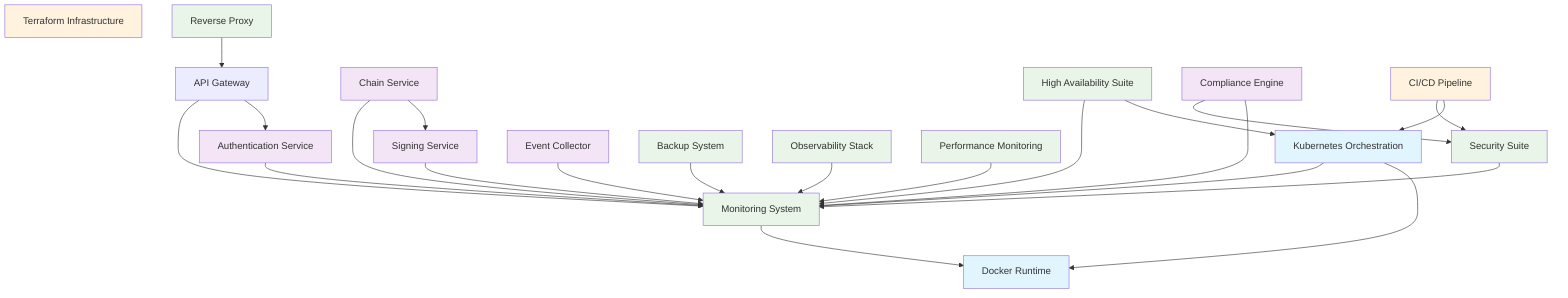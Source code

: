 graph TD
    %% Core Infrastructure
    docker["Docker Runtime"]
    monitoring["Monitoring System"] 
    terraform["Terraform Infrastructure"]
    
    %% Security Layer
    auth["Authentication Service"]
    signer["Signing Service"] 
    security["Security Suite"]
    
    %% Platform Services
    kubernetes["Kubernetes Orchestration"]
    api-gateway["API Gateway"]
    reverse-proxy["Reverse Proxy"]
    
    %% Data Services
    chain["Chain Service"]
    collector["Event Collector"]
    backup["Backup System"]
    
    %% Operations
    observability["Observability Stack"]
    performance["Performance Monitoring"]
    high-availability["High Availability Suite"]
    compliance["Compliance Engine"]
    cicd["CI/CD Pipeline"]
    
    %% Dependencies
    monitoring --> docker
    auth --> monitoring
    signer --> monitoring
    security --> monitoring
    backup --> monitoring
    performance --> monitoring
    
    api-gateway --> auth
    api-gateway --> monitoring
    
    reverse-proxy --> api-gateway
    
    kubernetes --> docker
    kubernetes --> monitoring
    
    chain --> signer
    chain --> monitoring
    
    collector --> monitoring
    
    observability --> monitoring
    
    high-availability --> kubernetes
    high-availability --> monitoring
    
    compliance --> monitoring
    compliance --> security
    
    cicd --> kubernetes
    cicd --> security
    
    %% Styling
    classDef platform fill:#e1f5fe
    classDef service fill:#f3e5f5  
    classDef infrastructure fill:#e8f5e8
    classDef automation fill:#fff3e0
    
    class docker,kubernetes platform
    class auth,signer,chain,collector,compliance service
    class monitoring,observability,reverse-proxy,backup,security,performance,high-availability infrastructure
    class terraform,cicd automation